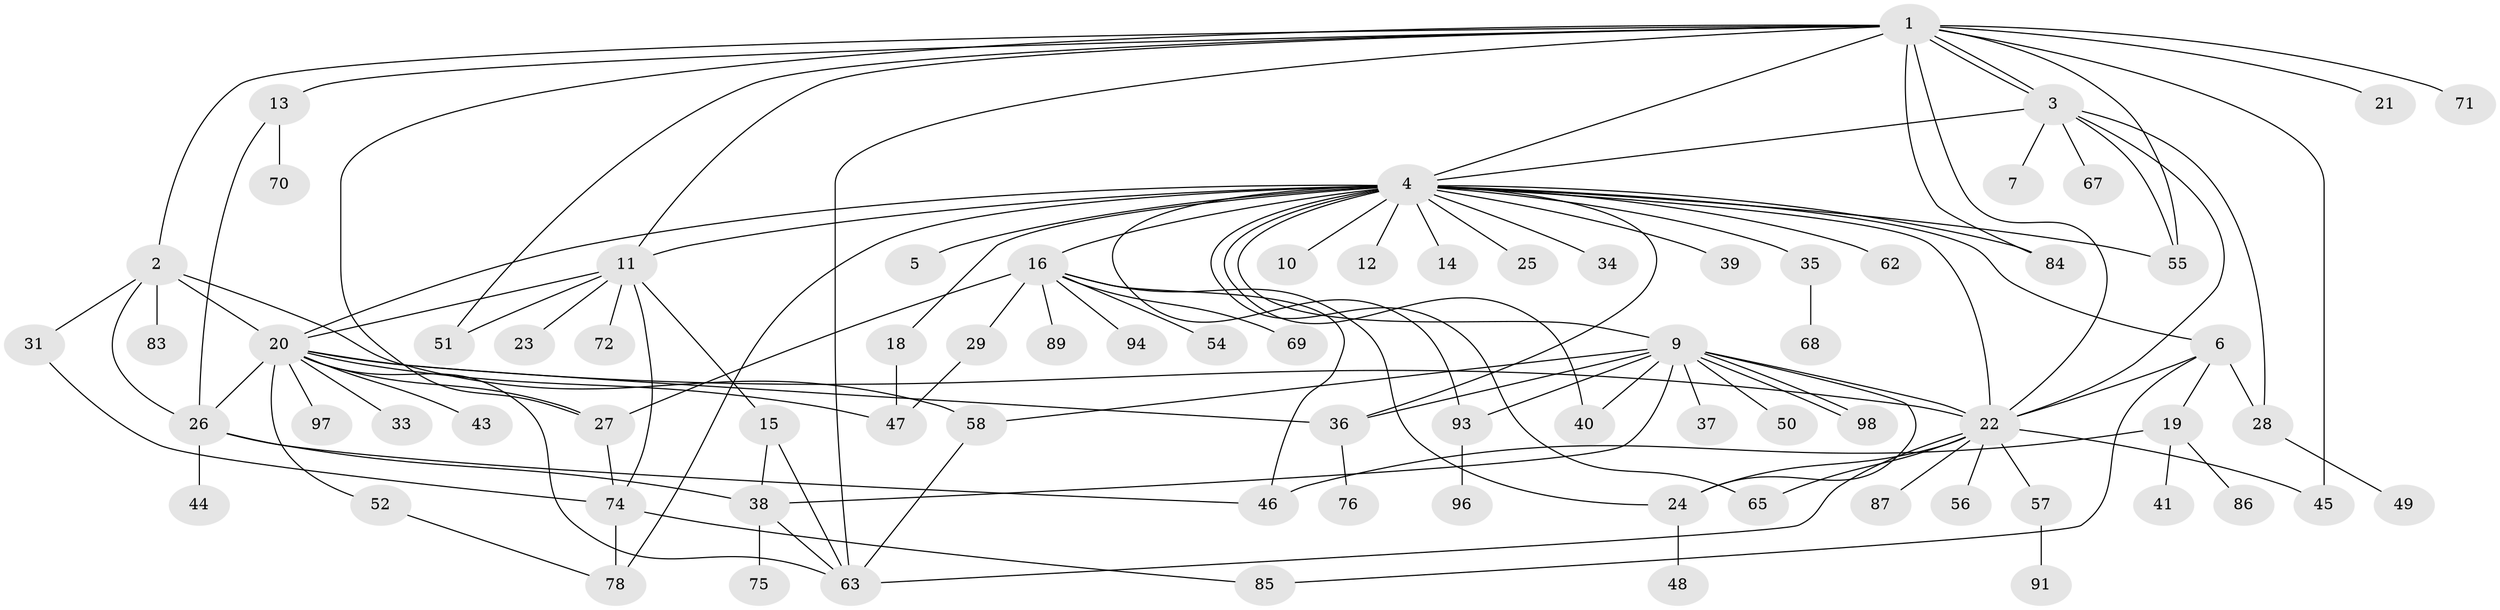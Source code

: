 // original degree distribution, {15: 0.009900990099009901, 7: 0.0297029702970297, 9: 0.0297029702970297, 26: 0.009900990099009901, 1: 0.42574257425742573, 5: 0.039603960396039604, 3: 0.10891089108910891, 12: 0.009900990099009901, 2: 0.24752475247524752, 6: 0.019801980198019802, 4: 0.0594059405940594, 13: 0.009900990099009901}
// Generated by graph-tools (version 1.1) at 2025/41/03/06/25 10:41:51]
// undirected, 77 vertices, 121 edges
graph export_dot {
graph [start="1"]
  node [color=gray90,style=filled];
  1 [super="+95"];
  2 [super="+82"];
  3 [super="+66"];
  4 [super="+8"];
  5;
  6;
  7;
  9 [super="+59"];
  10;
  11 [super="+101"];
  12;
  13 [super="+60"];
  14;
  15;
  16 [super="+17"];
  18;
  19 [super="+32"];
  20 [super="+92"];
  21;
  22 [super="+42"];
  23;
  24;
  25;
  26 [super="+80"];
  27 [super="+30"];
  28 [super="+64"];
  29;
  31 [super="+90"];
  33;
  34;
  35 [super="+61"];
  36;
  37;
  38;
  39;
  40;
  41;
  43 [super="+99"];
  44;
  45 [super="+53"];
  46;
  47 [super="+73"];
  48;
  49;
  50;
  51;
  52;
  54;
  55 [super="+79"];
  56 [super="+77"];
  57;
  58;
  62;
  63;
  65 [super="+88"];
  67;
  68;
  69;
  70;
  71;
  72;
  74 [super="+81"];
  75;
  76;
  78;
  83;
  84;
  85;
  86;
  87;
  89;
  91 [super="+100"];
  93;
  94;
  96;
  97;
  98;
  1 -- 2;
  1 -- 3;
  1 -- 3;
  1 -- 4;
  1 -- 13;
  1 -- 21;
  1 -- 22;
  1 -- 45;
  1 -- 51;
  1 -- 63;
  1 -- 71;
  1 -- 84;
  1 -- 11;
  1 -- 55;
  1 -- 27;
  2 -- 20;
  2 -- 26;
  2 -- 31;
  2 -- 58;
  2 -- 83;
  3 -- 4;
  3 -- 7;
  3 -- 28;
  3 -- 55;
  3 -- 67;
  3 -- 22;
  4 -- 5;
  4 -- 6;
  4 -- 9;
  4 -- 10;
  4 -- 11;
  4 -- 12 [weight=2];
  4 -- 14;
  4 -- 16;
  4 -- 18;
  4 -- 25;
  4 -- 34;
  4 -- 35;
  4 -- 36;
  4 -- 39;
  4 -- 40;
  4 -- 62;
  4 -- 65;
  4 -- 78;
  4 -- 84;
  4 -- 93;
  4 -- 20;
  4 -- 55;
  4 -- 22;
  6 -- 19;
  6 -- 22;
  6 -- 28;
  6 -- 85;
  9 -- 22;
  9 -- 24;
  9 -- 36;
  9 -- 37;
  9 -- 38;
  9 -- 50;
  9 -- 58;
  9 -- 93;
  9 -- 98;
  9 -- 98;
  9 -- 40;
  11 -- 15;
  11 -- 20;
  11 -- 23;
  11 -- 51;
  11 -- 72;
  11 -- 74;
  13 -- 70;
  13 -- 26;
  15 -- 38;
  15 -- 63;
  16 -- 29;
  16 -- 46;
  16 -- 69;
  16 -- 54;
  16 -- 24;
  16 -- 89;
  16 -- 94;
  16 -- 27;
  18 -- 47;
  19 -- 41;
  19 -- 46;
  19 -- 86;
  20 -- 26;
  20 -- 27;
  20 -- 33;
  20 -- 43;
  20 -- 47;
  20 -- 52;
  20 -- 63;
  20 -- 97;
  20 -- 36;
  20 -- 22 [weight=2];
  22 -- 56;
  22 -- 63;
  22 -- 24;
  22 -- 57;
  22 -- 87;
  22 -- 65;
  22 -- 45;
  24 -- 48;
  26 -- 38;
  26 -- 44;
  26 -- 46;
  27 -- 74;
  28 -- 49;
  29 -- 47;
  31 -- 74;
  35 -- 68;
  36 -- 76;
  38 -- 63;
  38 -- 75;
  52 -- 78;
  57 -- 91;
  58 -- 63;
  74 -- 78;
  74 -- 85;
  93 -- 96;
}
